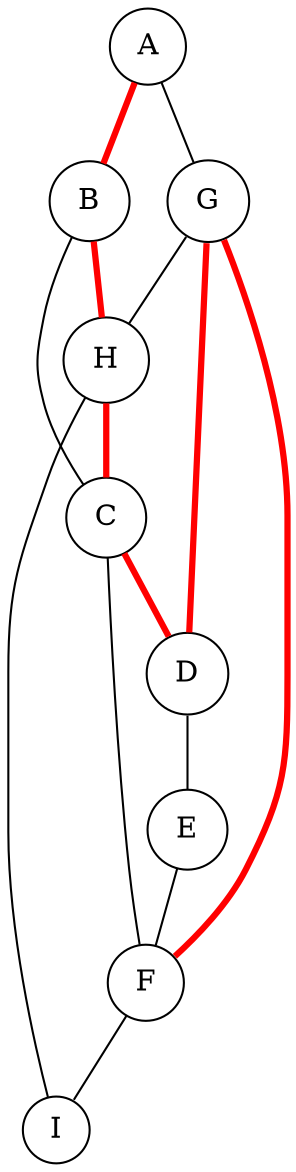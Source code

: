 graph g {
	node[width=0.25,rotate=90,shape=circle]
	A -- B [color=red,penwidth=3.0];
	A -- G;
	B -- H [color=red,penwidth=3.0];
	B -- C;
	C -- D [color=red,penwidth=3.0];
	C -- F;
	D -- E;
	E -- F;
	F -- I;
	G -- H;
	G -- D [color=red,penwidth=3.0];
	G -- F [color=red,penwidth=3.0];
	H -- C [color=red,penwidth=3.0];
	H -- I;
}
